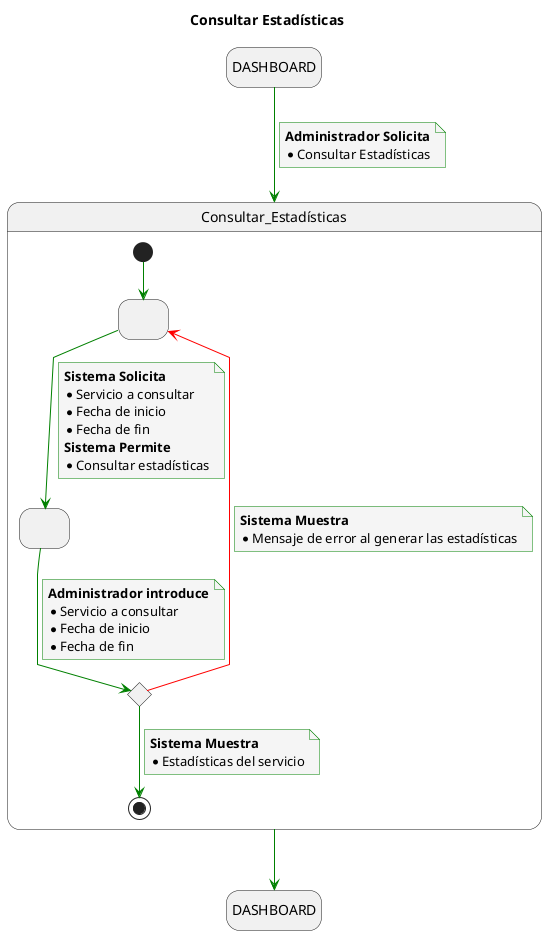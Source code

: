 @startuml Caso_de_Uso
title Consultar Estadísticas

skinparam {
    NoteBackgroundColor #whiteSmoke
    ArrowColor #green
    NoteBorderColor #green
    linetype polyline
}

hide empty description

state startState as "DASHBOARD"
state endState as "DASHBOARD"

startState --> Consultar_Estadísticas
note on link
    <b>Administrador Solicita</b>
    * Consultar Estadísticas
end note

Consultar_Estadísticas --> endState

state Consultar_Estadísticas{
state 2 as " "
state 3 as " "
state 4 <<choice>>

[*] -down-> 2

2 -down-> 3
note on link
<b>Sistema Solicita</b>
* Servicio a consultar
* Fecha de inicio
* Fecha de fin
<b>Sistema Permite</b>
* Consultar estadísticas
end note

3 -down-> 4
note on link
<b>Administrador introduce</b>
* Servicio a consultar
* Fecha de inicio
* Fecha de fin
end note

4 -down-> [*]
note on link
<b>Sistema Muestra</b>
* Estadísticas del servicio
end note

4 -[#red]-> 2
note on link
<b>Sistema Muestra</b>
* Mensaje de error al generar las estadísticas
end note

}
@enduml
